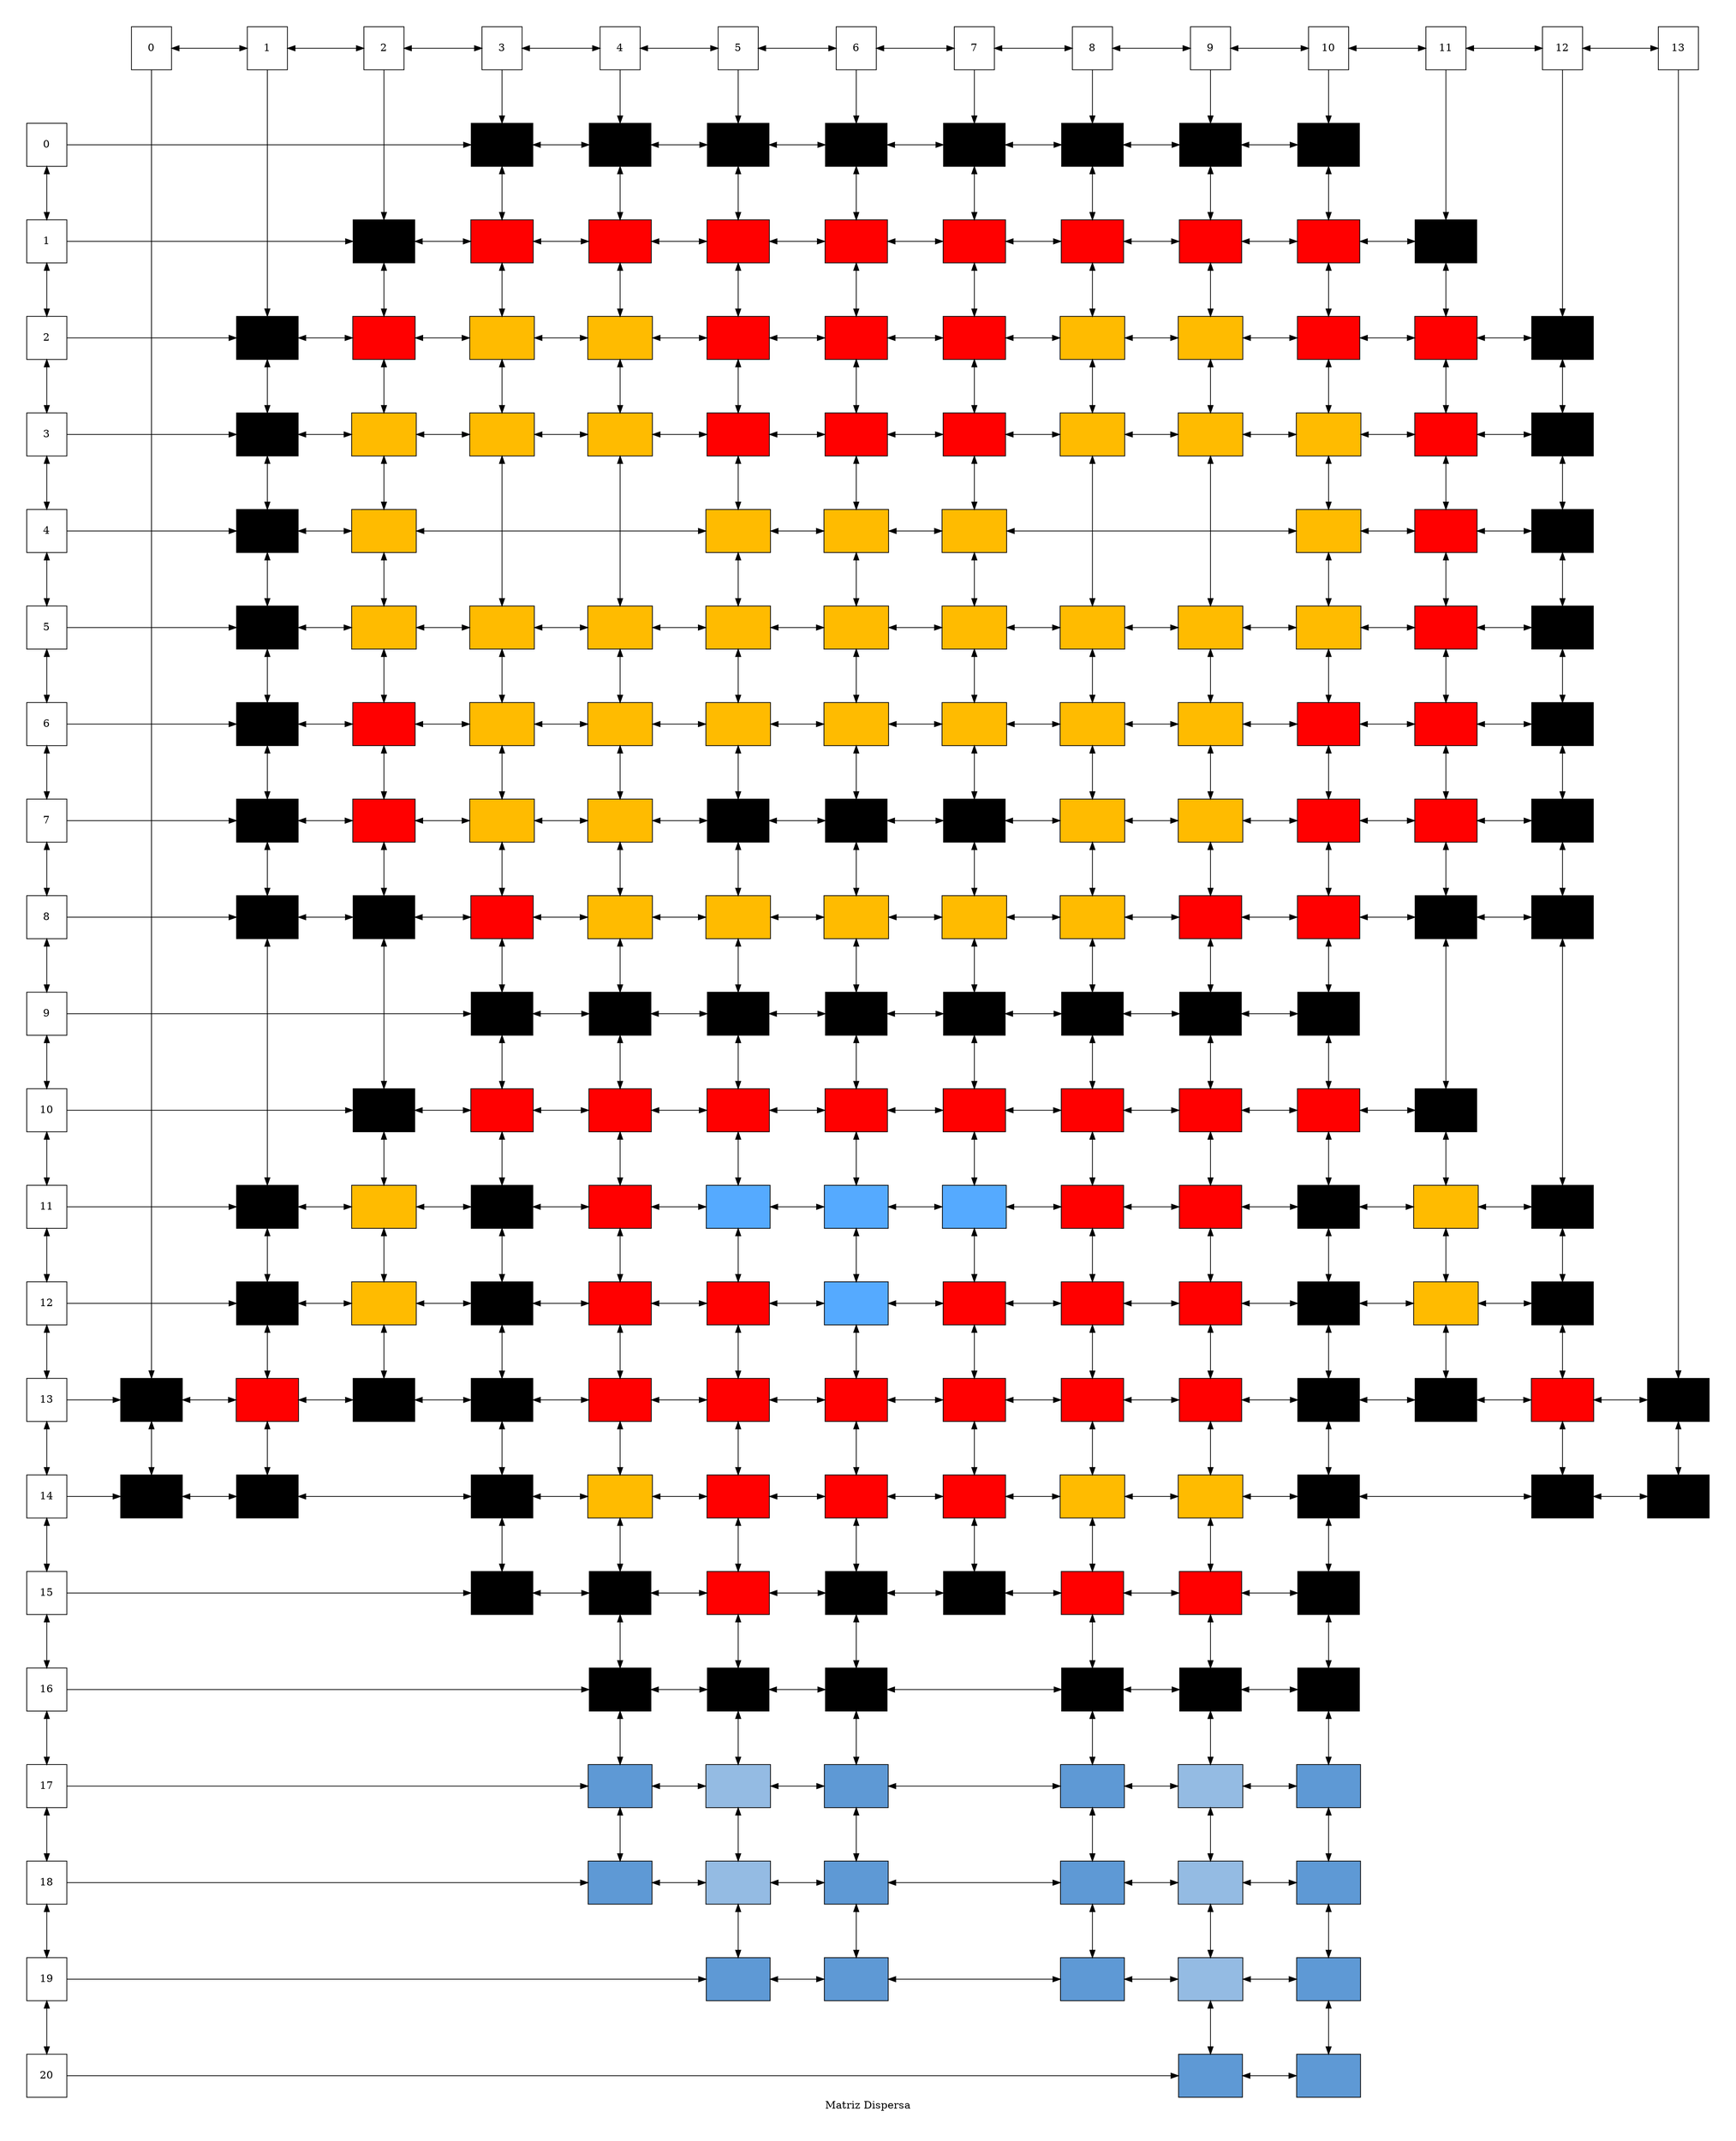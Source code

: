 digraph G {
    graph [pad="0.5", nodesep="1", ranksep="1"];
    label="Matriz Dispersa"
    node [shape=box, height=0.8];
	Fila0[style="filled" label = "0" fillcolor="white" group = 0];
	Fila1[style="filled" label = "1" fillcolor="white" group = 0];
	Fila2[style="filled" label = "2" fillcolor="white" group = 0];
	Fila3[style="filled" label = "3" fillcolor="white" group = 0];
	Fila4[style="filled" label = "4" fillcolor="white" group = 0];
	Fila5[style="filled" label = "5" fillcolor="white" group = 0];
	Fila6[style="filled" label = "6" fillcolor="white" group = 0];
	Fila7[style="filled" label = "7" fillcolor="white" group = 0];
	Fila8[style="filled" label = "8" fillcolor="white" group = 0];
	Fila9[style="filled" label = "9" fillcolor="white" group = 0];
	Fila10[style="filled" label = "10" fillcolor="white" group = 0];
	Fila11[style="filled" label = "11" fillcolor="white" group = 0];
	Fila12[style="filled" label = "12" fillcolor="white" group = 0];
	Fila13[style="filled" label = "13" fillcolor="white" group = 0];
	Fila14[style="filled" label = "14" fillcolor="white" group = 0];
	Fila15[style="filled" label = "15" fillcolor="white" group = 0];
	Fila16[style="filled" label = "16" fillcolor="white" group = 0];
	Fila17[style="filled" label = "17" fillcolor="white" group = 0];
	Fila18[style="filled" label = "18" fillcolor="white" group = 0];
	Fila19[style="filled" label = "19" fillcolor="white" group = 0];
	Fila20[style="filled" label = "20" fillcolor="white" group = 0];

    edge[dir="both"];
    	Fila0 -> Fila1;
	Fila1 -> Fila2;
	Fila2 -> Fila3;
	Fila3 -> Fila4;
	Fila4 -> Fila5;
	Fila5 -> Fila6;
	Fila6 -> Fila7;
	Fila7 -> Fila8;
	Fila8 -> Fila9;
	Fila9 -> Fila10;
	Fila10 -> Fila11;
	Fila11 -> Fila12;
	Fila12 -> Fila13;
	Fila13 -> Fila14;
	Fila14 -> Fila15;
	Fila15 -> Fila16;
	Fila16 -> Fila17;
	Fila17 -> Fila18;
	Fila18 -> Fila19;
	Fila19 -> Fila20;

    edge[dir="both"]
    Columna0 -> NodoF13_C0[dir=""];
NodoF13_C0 -> NodoF14_C0;
Columna1 -> NodoF2_C1[dir=""];
NodoF2_C1 -> NodoF3_C1;
NodoF3_C1 -> NodoF4_C1;
NodoF4_C1 -> NodoF5_C1;
NodoF5_C1 -> NodoF6_C1;
NodoF6_C1 -> NodoF7_C1;
NodoF7_C1 -> NodoF8_C1;
NodoF8_C1 -> NodoF11_C1;
NodoF11_C1 -> NodoF12_C1;
NodoF12_C1 -> NodoF13_C1;
NodoF13_C1 -> NodoF14_C1;
Columna2 -> NodoF1_C2[dir=""];
NodoF1_C2 -> NodoF2_C2;
NodoF2_C2 -> NodoF3_C2;
NodoF3_C2 -> NodoF4_C2;
NodoF4_C2 -> NodoF5_C2;
NodoF5_C2 -> NodoF6_C2;
NodoF6_C2 -> NodoF7_C2;
NodoF7_C2 -> NodoF8_C2;
NodoF8_C2 -> NodoF10_C2;
NodoF10_C2 -> NodoF11_C2;
NodoF11_C2 -> NodoF12_C2;
NodoF12_C2 -> NodoF13_C2;
Columna3 -> NodoF0_C3[dir=""];
NodoF0_C3 -> NodoF1_C3;
NodoF1_C3 -> NodoF2_C3;
NodoF2_C3 -> NodoF3_C3;
NodoF3_C3 -> NodoF5_C3;
NodoF5_C3 -> NodoF6_C3;
NodoF6_C3 -> NodoF7_C3;
NodoF7_C3 -> NodoF8_C3;
NodoF8_C3 -> NodoF9_C3;
NodoF9_C3 -> NodoF10_C3;
NodoF10_C3 -> NodoF11_C3;
NodoF11_C3 -> NodoF12_C3;
NodoF12_C3 -> NodoF13_C3;
NodoF13_C3 -> NodoF14_C3;
NodoF14_C3 -> NodoF15_C3;
Columna4 -> NodoF0_C4[dir=""];
NodoF0_C4 -> NodoF1_C4;
NodoF1_C4 -> NodoF2_C4;
NodoF2_C4 -> NodoF3_C4;
NodoF3_C4 -> NodoF5_C4;
NodoF5_C4 -> NodoF6_C4;
NodoF6_C4 -> NodoF7_C4;
NodoF7_C4 -> NodoF8_C4;
NodoF8_C4 -> NodoF9_C4;
NodoF9_C4 -> NodoF10_C4;
NodoF10_C4 -> NodoF11_C4;
NodoF11_C4 -> NodoF12_C4;
NodoF12_C4 -> NodoF13_C4;
NodoF13_C4 -> NodoF14_C4;
NodoF14_C4 -> NodoF15_C4;
NodoF15_C4 -> NodoF16_C4;
NodoF16_C4 -> NodoF17_C4;
NodoF17_C4 -> NodoF18_C4;
Columna5 -> NodoF0_C5[dir=""];
NodoF0_C5 -> NodoF1_C5;
NodoF1_C5 -> NodoF2_C5;
NodoF2_C5 -> NodoF3_C5;
NodoF3_C5 -> NodoF4_C5;
NodoF4_C5 -> NodoF5_C5;
NodoF5_C5 -> NodoF6_C5;
NodoF6_C5 -> NodoF7_C5;
NodoF7_C5 -> NodoF8_C5;
NodoF8_C5 -> NodoF9_C5;
NodoF9_C5 -> NodoF10_C5;
NodoF10_C5 -> NodoF11_C5;
NodoF11_C5 -> NodoF12_C5;
NodoF12_C5 -> NodoF13_C5;
NodoF13_C5 -> NodoF14_C5;
NodoF14_C5 -> NodoF15_C5;
NodoF15_C5 -> NodoF16_C5;
NodoF16_C5 -> NodoF17_C5;
NodoF17_C5 -> NodoF18_C5;
NodoF18_C5 -> NodoF19_C5;
Columna6 -> NodoF0_C6[dir=""];
NodoF0_C6 -> NodoF1_C6;
NodoF1_C6 -> NodoF2_C6;
NodoF2_C6 -> NodoF3_C6;
NodoF3_C6 -> NodoF4_C6;
NodoF4_C6 -> NodoF5_C6;
NodoF5_C6 -> NodoF6_C6;
NodoF6_C6 -> NodoF7_C6;
NodoF7_C6 -> NodoF8_C6;
NodoF8_C6 -> NodoF9_C6;
NodoF9_C6 -> NodoF10_C6;
NodoF10_C6 -> NodoF11_C6;
NodoF11_C6 -> NodoF12_C6;
NodoF12_C6 -> NodoF13_C6;
NodoF13_C6 -> NodoF14_C6;
NodoF14_C6 -> NodoF15_C6;
NodoF15_C6 -> NodoF16_C6;
NodoF16_C6 -> NodoF17_C6;
NodoF17_C6 -> NodoF18_C6;
NodoF18_C6 -> NodoF19_C6;
Columna7 -> NodoF0_C7[dir=""];
NodoF0_C7 -> NodoF1_C7;
NodoF1_C7 -> NodoF2_C7;
NodoF2_C7 -> NodoF3_C7;
NodoF3_C7 -> NodoF4_C7;
NodoF4_C7 -> NodoF5_C7;
NodoF5_C7 -> NodoF6_C7;
NodoF6_C7 -> NodoF7_C7;
NodoF7_C7 -> NodoF8_C7;
NodoF8_C7 -> NodoF9_C7;
NodoF9_C7 -> NodoF10_C7;
NodoF10_C7 -> NodoF11_C7;
NodoF11_C7 -> NodoF12_C7;
NodoF12_C7 -> NodoF13_C7;
NodoF13_C7 -> NodoF14_C7;
NodoF14_C7 -> NodoF15_C7;
Columna8 -> NodoF0_C8[dir=""];
NodoF0_C8 -> NodoF1_C8;
NodoF1_C8 -> NodoF2_C8;
NodoF2_C8 -> NodoF3_C8;
NodoF3_C8 -> NodoF5_C8;
NodoF5_C8 -> NodoF6_C8;
NodoF6_C8 -> NodoF7_C8;
NodoF7_C8 -> NodoF8_C8;
NodoF8_C8 -> NodoF9_C8;
NodoF9_C8 -> NodoF10_C8;
NodoF10_C8 -> NodoF11_C8;
NodoF11_C8 -> NodoF12_C8;
NodoF12_C8 -> NodoF13_C8;
NodoF13_C8 -> NodoF14_C8;
NodoF14_C8 -> NodoF15_C8;
NodoF15_C8 -> NodoF16_C8;
NodoF16_C8 -> NodoF17_C8;
NodoF17_C8 -> NodoF18_C8;
NodoF18_C8 -> NodoF19_C8;
Columna9 -> NodoF0_C9[dir=""];
NodoF0_C9 -> NodoF1_C9;
NodoF1_C9 -> NodoF2_C9;
NodoF2_C9 -> NodoF3_C9;
NodoF3_C9 -> NodoF5_C9;
NodoF5_C9 -> NodoF6_C9;
NodoF6_C9 -> NodoF7_C9;
NodoF7_C9 -> NodoF8_C9;
NodoF8_C9 -> NodoF9_C9;
NodoF9_C9 -> NodoF10_C9;
NodoF10_C9 -> NodoF11_C9;
NodoF11_C9 -> NodoF12_C9;
NodoF12_C9 -> NodoF13_C9;
NodoF13_C9 -> NodoF14_C9;
NodoF14_C9 -> NodoF15_C9;
NodoF15_C9 -> NodoF16_C9;
NodoF16_C9 -> NodoF17_C9;
NodoF17_C9 -> NodoF18_C9;
NodoF18_C9 -> NodoF19_C9;
NodoF19_C9 -> NodoF20_C9;
Columna10 -> NodoF0_C10[dir=""];
NodoF0_C10 -> NodoF1_C10;
NodoF1_C10 -> NodoF2_C10;
NodoF2_C10 -> NodoF3_C10;
NodoF3_C10 -> NodoF4_C10;
NodoF4_C10 -> NodoF5_C10;
NodoF5_C10 -> NodoF6_C10;
NodoF6_C10 -> NodoF7_C10;
NodoF7_C10 -> NodoF8_C10;
NodoF8_C10 -> NodoF9_C10;
NodoF9_C10 -> NodoF10_C10;
NodoF10_C10 -> NodoF11_C10;
NodoF11_C10 -> NodoF12_C10;
NodoF12_C10 -> NodoF13_C10;
NodoF13_C10 -> NodoF14_C10;
NodoF14_C10 -> NodoF15_C10;
NodoF15_C10 -> NodoF16_C10;
NodoF16_C10 -> NodoF17_C10;
NodoF17_C10 -> NodoF18_C10;
NodoF18_C10 -> NodoF19_C10;
NodoF19_C10 -> NodoF20_C10;
Columna11 -> NodoF1_C11[dir=""];
NodoF1_C11 -> NodoF2_C11;
NodoF2_C11 -> NodoF3_C11;
NodoF3_C11 -> NodoF4_C11;
NodoF4_C11 -> NodoF5_C11;
NodoF5_C11 -> NodoF6_C11;
NodoF6_C11 -> NodoF7_C11;
NodoF7_C11 -> NodoF8_C11;
NodoF8_C11 -> NodoF10_C11;
NodoF10_C11 -> NodoF11_C11;
NodoF11_C11 -> NodoF12_C11;
NodoF12_C11 -> NodoF13_C11;
Columna12 -> NodoF2_C12[dir=""];
NodoF2_C12 -> NodoF3_C12;
NodoF3_C12 -> NodoF4_C12;
NodoF4_C12 -> NodoF5_C12;
NodoF5_C12 -> NodoF6_C12;
NodoF6_C12 -> NodoF7_C12;
NodoF7_C12 -> NodoF8_C12;
NodoF8_C12 -> NodoF11_C12;
NodoF11_C12 -> NodoF12_C12;
NodoF12_C12 -> NodoF13_C12;
NodoF13_C12 -> NodoF14_C12;
Columna13 -> NodoF13_C13[dir=""];
NodoF13_C13 -> NodoF14_C13;
	Columna0[style="filled" label = "0" fillcolor="white" group = 0];
	Columna1[style="filled" label = "1" fillcolor="white" group = 1];
	Columna2[style="filled" label = "2" fillcolor="white" group = 2];
	Columna3[style="filled" label = "3" fillcolor="white" group = 3];
	Columna4[style="filled" label = "4" fillcolor="white" group = 4];
	Columna5[style="filled" label = "5" fillcolor="white" group = 5];
	Columna6[style="filled" label = "6" fillcolor="white" group = 6];
	Columna7[style="filled" label = "7" fillcolor="white" group = 7];
	Columna8[style="filled" label = "8" fillcolor="white" group = 8];
	Columna9[style="filled" label = "9" fillcolor="white" group = 9];
	Columna10[style="filled" label = "10" fillcolor="white" group = 10];
	Columna11[style="filled" label = "11" fillcolor="white" group = 11];
	Columna12[style="filled" label = "12" fillcolor="white" group = 12];
	Columna13[style="filled" label = "13" fillcolor="white" group = 13];
Columna0 -> Columna1;
Columna1 -> Columna2;
Columna2 -> Columna3;
Columna3 -> Columna4;
Columna4 -> Columna5;
Columna5 -> Columna6;
Columna6 -> Columna7;
Columna7 -> Columna8;
Columna8 -> Columna9;
Columna9 -> Columna10;
Columna10 -> Columna11;
Columna11 -> Columna12;
Columna12 -> Columna13;

	{rank = same; Columna0; Columna1; Columna2; Columna3; Columna4; Columna5; Columna6; Columna7; Columna8; Columna9; Columna10; Columna11; Columna12; Columna13; }
	NodoF0_C3[style="filled" label = "#000000" fillcolor="#000000" fontcolor="#000000" group = 3];
	Fila0 -> NodoF0_C3[dir=""];
	NodoF0_C3 -> NodoF0_C4;
	NodoF0_C4[style="filled" label = "#000000" fillcolor="#000000" fontcolor="#000000" group = 4];
	NodoF0_C4 -> NodoF0_C5;
	NodoF0_C5[style="filled" label = "#000000" fillcolor="#000000" fontcolor="#000000" group = 5];
	NodoF0_C5 -> NodoF0_C6;
	NodoF0_C6[style="filled" label = "#000000" fillcolor="#000000" fontcolor="#000000" group = 6];
	NodoF0_C6 -> NodoF0_C7;
	NodoF0_C7[style="filled" label = "#000000" fillcolor="#000000" fontcolor="#000000" group = 7];
	NodoF0_C7 -> NodoF0_C8;
	NodoF0_C8[style="filled" label = "#000000" fillcolor="#000000" fontcolor="#000000" group = 8];
	NodoF0_C8 -> NodoF0_C9;
	NodoF0_C9[style="filled" label = "#000000" fillcolor="#000000" fontcolor="#000000" group = 9];
	NodoF0_C9 -> NodoF0_C10;
	NodoF0_C10[style="filled" label = "#000000" fillcolor="#000000" fontcolor="#000000" group = 10];
	NodoF1_C2[style="filled" label = "#000000" fillcolor="#000000" fontcolor="#000000" group = 2];
	Fila1 -> NodoF1_C2[dir=""];
	NodoF1_C2 -> NodoF1_C3;
	NodoF1_C3[style="filled" label = "#FF0000" fillcolor="#FF0000" fontcolor="#FF0000" group = 3];
	NodoF1_C3 -> NodoF1_C4;
	NodoF1_C4[style="filled" label = "#FF0000" fillcolor="#FF0000" fontcolor="#FF0000" group = 4];
	NodoF1_C4 -> NodoF1_C5;
	NodoF1_C5[style="filled" label = "#FF0000" fillcolor="#FF0000" fontcolor="#FF0000" group = 5];
	NodoF1_C5 -> NodoF1_C6;
	NodoF1_C6[style="filled" label = "#FF0000" fillcolor="#FF0000" fontcolor="#FF0000" group = 6];
	NodoF1_C6 -> NodoF1_C7;
	NodoF1_C7[style="filled" label = "#FF0000" fillcolor="#FF0000" fontcolor="#FF0000" group = 7];
	NodoF1_C7 -> NodoF1_C8;
	NodoF1_C8[style="filled" label = "#FF0000" fillcolor="#FF0000" fontcolor="#FF0000" group = 8];
	NodoF1_C8 -> NodoF1_C9;
	NodoF1_C9[style="filled" label = "#FF0000" fillcolor="#FF0000" fontcolor="#FF0000" group = 9];
	NodoF1_C9 -> NodoF1_C10;
	NodoF1_C10[style="filled" label = "#FF0000" fillcolor="#FF0000" fontcolor="#FF0000" group = 10];
	NodoF1_C10 -> NodoF1_C11;
	NodoF1_C11[style="filled" label = "#000000" fillcolor="#000000" fontcolor="#000000" group = 11];
	NodoF2_C1[style="filled" label = "#000000" fillcolor="#000000" fontcolor="#000000" group = 1];
	Fila2 -> NodoF2_C1[dir=""];
	NodoF2_C1 -> NodoF2_C2;
	NodoF2_C2[style="filled" label = "#FF0000" fillcolor="#FF0000" fontcolor="#FF0000" group = 2];
	NodoF2_C2 -> NodoF2_C3;
	NodoF2_C3[style="filled" label = "#FFBB00" fillcolor="#FFBB00" fontcolor="#FFBB00" group = 3];
	NodoF2_C3 -> NodoF2_C4;
	NodoF2_C4[style="filled" label = "#FFBB00" fillcolor="#FFBB00" fontcolor="#FFBB00" group = 4];
	NodoF2_C4 -> NodoF2_C5;
	NodoF2_C5[style="filled" label = "#FF0000" fillcolor="#FF0000" fontcolor="#FF0000" group = 5];
	NodoF2_C5 -> NodoF2_C6;
	NodoF2_C6[style="filled" label = "#FF0000" fillcolor="#FF0000" fontcolor="#FF0000" group = 6];
	NodoF2_C6 -> NodoF2_C7;
	NodoF2_C7[style="filled" label = "#FF0000" fillcolor="#FF0000" fontcolor="#FF0000" group = 7];
	NodoF2_C7 -> NodoF2_C8;
	NodoF2_C8[style="filled" label = "#FFBB00" fillcolor="#FFBB00" fontcolor="#FFBB00" group = 8];
	NodoF2_C8 -> NodoF2_C9;
	NodoF2_C9[style="filled" label = "#FFBB00" fillcolor="#FFBB00" fontcolor="#FFBB00" group = 9];
	NodoF2_C9 -> NodoF2_C10;
	NodoF2_C10[style="filled" label = "#FF0000" fillcolor="#FF0000" fontcolor="#FF0000" group = 10];
	NodoF2_C10 -> NodoF2_C11;
	NodoF2_C11[style="filled" label = "#FF0000" fillcolor="#FF0000" fontcolor="#FF0000" group = 11];
	NodoF2_C11 -> NodoF2_C12;
	NodoF2_C12[style="filled" label = "#000000" fillcolor="#000000" fontcolor="#000000" group = 12];
	NodoF3_C1[style="filled" label = "#000000" fillcolor="#000000" fontcolor="#000000" group = 1];
	Fila3 -> NodoF3_C1[dir=""];
	NodoF3_C1 -> NodoF3_C2;
	NodoF3_C2[style="filled" label = "#FFBB00" fillcolor="#FFBB00" fontcolor="#FFBB00" group = 2];
	NodoF3_C2 -> NodoF3_C3;
	NodoF3_C3[style="filled" label = "#FFBB00" fillcolor="#FFBB00" fontcolor="#FFBB00" group = 3];
	NodoF3_C3 -> NodoF3_C4;
	NodoF3_C4[style="filled" label = "#FFBB00" fillcolor="#FFBB00" fontcolor="#FFBB00" group = 4];
	NodoF3_C4 -> NodoF3_C5;
	NodoF3_C5[style="filled" label = "#FF0000" fillcolor="#FF0000" fontcolor="#FF0000" group = 5];
	NodoF3_C5 -> NodoF3_C6;
	NodoF3_C6[style="filled" label = "#FF0000" fillcolor="#FF0000" fontcolor="#FF0000" group = 6];
	NodoF3_C6 -> NodoF3_C7;
	NodoF3_C7[style="filled" label = "#FF0000" fillcolor="#FF0000" fontcolor="#FF0000" group = 7];
	NodoF3_C7 -> NodoF3_C8;
	NodoF3_C8[style="filled" label = "#FFBB00" fillcolor="#FFBB00" fontcolor="#FFBB00" group = 8];
	NodoF3_C8 -> NodoF3_C9;
	NodoF3_C9[style="filled" label = "#FFBB00" fillcolor="#FFBB00" fontcolor="#FFBB00" group = 9];
	NodoF3_C9 -> NodoF3_C10;
	NodoF3_C10[style="filled" label = "#FFBB00" fillcolor="#FFBB00" fontcolor="#FFBB00" group = 10];
	NodoF3_C10 -> NodoF3_C11;
	NodoF3_C11[style="filled" label = "#FF0000" fillcolor="#FF0000" fontcolor="#FF0000" group = 11];
	NodoF3_C11 -> NodoF3_C12;
	NodoF3_C12[style="filled" label = "#000000" fillcolor="#000000" fontcolor="#000000" group = 12];
	NodoF4_C1[style="filled" label = "#000000" fillcolor="#000000" fontcolor="#000000" group = 1];
	Fila4 -> NodoF4_C1[dir=""];
	NodoF4_C1 -> NodoF4_C2;
	NodoF4_C2[style="filled" label = "#FFBB00" fillcolor="#FFBB00" fontcolor="#FFBB00" group = 2];
	NodoF4_C2 -> NodoF4_C5;
	NodoF4_C5[style="filled" label = "#FFBB00" fillcolor="#FFBB00" fontcolor="#FFBB00" group = 5];
	NodoF4_C5 -> NodoF4_C6;
	NodoF4_C6[style="filled" label = "#FFBB00" fillcolor="#FFBB00" fontcolor="#FFBB00" group = 6];
	NodoF4_C6 -> NodoF4_C7;
	NodoF4_C7[style="filled" label = "#FFBB00" fillcolor="#FFBB00" fontcolor="#FFBB00" group = 7];
	NodoF4_C7 -> NodoF4_C10;
	NodoF4_C10[style="filled" label = "#FFBB00" fillcolor="#FFBB00" fontcolor="#FFBB00" group = 10];
	NodoF4_C10 -> NodoF4_C11;
	NodoF4_C11[style="filled" label = "#FF0000" fillcolor="#FF0000" fontcolor="#FF0000" group = 11];
	NodoF4_C11 -> NodoF4_C12;
	NodoF4_C12[style="filled" label = "#000000" fillcolor="#000000" fontcolor="#000000" group = 12];
	NodoF5_C1[style="filled" label = "#000000" fillcolor="#000000" fontcolor="#000000" group = 1];
	Fila5 -> NodoF5_C1[dir=""];
	NodoF5_C1 -> NodoF5_C2;
	NodoF5_C2[style="filled" label = "#FFBB00" fillcolor="#FFBB00" fontcolor="#FFBB00" group = 2];
	NodoF5_C2 -> NodoF5_C3;
	NodoF5_C3[style="filled" label = "#FFBB00" fillcolor="#FFBB00" fontcolor="#FFBB00" group = 3];
	NodoF5_C3 -> NodoF5_C4;
	NodoF5_C4[style="filled" label = "#FFBB00" fillcolor="#FFBB00" fontcolor="#FFBB00" group = 4];
	NodoF5_C4 -> NodoF5_C5;
	NodoF5_C5[style="filled" label = "#FFBB00" fillcolor="#FFBB00" fontcolor="#FFBB00" group = 5];
	NodoF5_C5 -> NodoF5_C6;
	NodoF5_C6[style="filled" label = "#FFBB00" fillcolor="#FFBB00" fontcolor="#FFBB00" group = 6];
	NodoF5_C6 -> NodoF5_C7;
	NodoF5_C7[style="filled" label = "#FFBB00" fillcolor="#FFBB00" fontcolor="#FFBB00" group = 7];
	NodoF5_C7 -> NodoF5_C8;
	NodoF5_C8[style="filled" label = "#FFBB00" fillcolor="#FFBB00" fontcolor="#FFBB00" group = 8];
	NodoF5_C8 -> NodoF5_C9;
	NodoF5_C9[style="filled" label = "#FFBB00" fillcolor="#FFBB00" fontcolor="#FFBB00" group = 9];
	NodoF5_C9 -> NodoF5_C10;
	NodoF5_C10[style="filled" label = "#FFBB00" fillcolor="#FFBB00" fontcolor="#FFBB00" group = 10];
	NodoF5_C10 -> NodoF5_C11;
	NodoF5_C11[style="filled" label = "#FF0000" fillcolor="#FF0000" fontcolor="#FF0000" group = 11];
	NodoF5_C11 -> NodoF5_C12;
	NodoF5_C12[style="filled" label = "#000000" fillcolor="#000000" fontcolor="#000000" group = 12];
	NodoF6_C1[style="filled" label = "#000000" fillcolor="#000000" fontcolor="#000000" group = 1];
	Fila6 -> NodoF6_C1[dir=""];
	NodoF6_C1 -> NodoF6_C2;
	NodoF6_C2[style="filled" label = "#FF0000" fillcolor="#FF0000" fontcolor="#FF0000" group = 2];
	NodoF6_C2 -> NodoF6_C3;
	NodoF6_C3[style="filled" label = "#FFBB00" fillcolor="#FFBB00" fontcolor="#FFBB00" group = 3];
	NodoF6_C3 -> NodoF6_C4;
	NodoF6_C4[style="filled" label = "#FFBB00" fillcolor="#FFBB00" fontcolor="#FFBB00" group = 4];
	NodoF6_C4 -> NodoF6_C5;
	NodoF6_C5[style="filled" label = "#FFBB00" fillcolor="#FFBB00" fontcolor="#FFBB00" group = 5];
	NodoF6_C5 -> NodoF6_C6;
	NodoF6_C6[style="filled" label = "#FFBB00" fillcolor="#FFBB00" fontcolor="#FFBB00" group = 6];
	NodoF6_C6 -> NodoF6_C7;
	NodoF6_C7[style="filled" label = "#FFBB00" fillcolor="#FFBB00" fontcolor="#FFBB00" group = 7];
	NodoF6_C7 -> NodoF6_C8;
	NodoF6_C8[style="filled" label = "#FFBB00" fillcolor="#FFBB00" fontcolor="#FFBB00" group = 8];
	NodoF6_C8 -> NodoF6_C9;
	NodoF6_C9[style="filled" label = "#FFBB00" fillcolor="#FFBB00" fontcolor="#FFBB00" group = 9];
	NodoF6_C9 -> NodoF6_C10;
	NodoF6_C10[style="filled" label = "#FF0000" fillcolor="#FF0000" fontcolor="#FF0000" group = 10];
	NodoF6_C10 -> NodoF6_C11;
	NodoF6_C11[style="filled" label = "#FF0000" fillcolor="#FF0000" fontcolor="#FF0000" group = 11];
	NodoF6_C11 -> NodoF6_C12;
	NodoF6_C12[style="filled" label = "#000000" fillcolor="#000000" fontcolor="#000000" group = 12];
	NodoF7_C1[style="filled" label = "#000000" fillcolor="#000000" fontcolor="#000000" group = 1];
	Fila7 -> NodoF7_C1[dir=""];
	NodoF7_C1 -> NodoF7_C2;
	NodoF7_C2[style="filled" label = "#FF0000" fillcolor="#FF0000" fontcolor="#FF0000" group = 2];
	NodoF7_C2 -> NodoF7_C3;
	NodoF7_C3[style="filled" label = "#FFBB00" fillcolor="#FFBB00" fontcolor="#FFBB00" group = 3];
	NodoF7_C3 -> NodoF7_C4;
	NodoF7_C4[style="filled" label = "#FFBB00" fillcolor="#FFBB00" fontcolor="#FFBB00" group = 4];
	NodoF7_C4 -> NodoF7_C5;
	NodoF7_C5[style="filled" label = "#000000" fillcolor="#000000" fontcolor="#000000" group = 5];
	NodoF7_C5 -> NodoF7_C6;
	NodoF7_C6[style="filled" label = "#000000" fillcolor="#000000" fontcolor="#000000" group = 6];
	NodoF7_C6 -> NodoF7_C7;
	NodoF7_C7[style="filled" label = "#000000" fillcolor="#000000" fontcolor="#000000" group = 7];
	NodoF7_C7 -> NodoF7_C8;
	NodoF7_C8[style="filled" label = "#FFBB00" fillcolor="#FFBB00" fontcolor="#FFBB00" group = 8];
	NodoF7_C8 -> NodoF7_C9;
	NodoF7_C9[style="filled" label = "#FFBB00" fillcolor="#FFBB00" fontcolor="#FFBB00" group = 9];
	NodoF7_C9 -> NodoF7_C10;
	NodoF7_C10[style="filled" label = "#FF0000" fillcolor="#FF0000" fontcolor="#FF0000" group = 10];
	NodoF7_C10 -> NodoF7_C11;
	NodoF7_C11[style="filled" label = "#FF0000" fillcolor="#FF0000" fontcolor="#FF0000" group = 11];
	NodoF7_C11 -> NodoF7_C12;
	NodoF7_C12[style="filled" label = "#000000" fillcolor="#000000" fontcolor="#000000" group = 12];
	NodoF8_C1[style="filled" label = "#000000" fillcolor="#000000" fontcolor="#000000" group = 1];
	Fila8 -> NodoF8_C1[dir=""];
	NodoF8_C1 -> NodoF8_C2;
	NodoF8_C2[style="filled" label = "#000000" fillcolor="#000000" fontcolor="#000000" group = 2];
	NodoF8_C2 -> NodoF8_C3;
	NodoF8_C3[style="filled" label = "#FF0000" fillcolor="#FF0000" fontcolor="#FF0000" group = 3];
	NodoF8_C3 -> NodoF8_C4;
	NodoF8_C4[style="filled" label = "#FFBB00" fillcolor="#FFBB00" fontcolor="#FFBB00" group = 4];
	NodoF8_C4 -> NodoF8_C5;
	NodoF8_C5[style="filled" label = "#FFBB00" fillcolor="#FFBB00" fontcolor="#FFBB00" group = 5];
	NodoF8_C5 -> NodoF8_C6;
	NodoF8_C6[style="filled" label = "#FFBB00" fillcolor="#FFBB00" fontcolor="#FFBB00" group = 6];
	NodoF8_C6 -> NodoF8_C7;
	NodoF8_C7[style="filled" label = "#FFBB00" fillcolor="#FFBB00" fontcolor="#FFBB00" group = 7];
	NodoF8_C7 -> NodoF8_C8;
	NodoF8_C8[style="filled" label = "#FFBB00" fillcolor="#FFBB00" fontcolor="#FFBB00" group = 8];
	NodoF8_C8 -> NodoF8_C9;
	NodoF8_C9[style="filled" label = "#FF0000" fillcolor="#FF0000" fontcolor="#FF0000" group = 9];
	NodoF8_C9 -> NodoF8_C10;
	NodoF8_C10[style="filled" label = "#FF0000" fillcolor="#FF0000" fontcolor="#FF0000" group = 10];
	NodoF8_C10 -> NodoF8_C11;
	NodoF8_C11[style="filled" label = "#000000" fillcolor="#000000" fontcolor="#000000" group = 11];
	NodoF8_C11 -> NodoF8_C12;
	NodoF8_C12[style="filled" label = "#000000" fillcolor="#000000" fontcolor="#000000" group = 12];
	NodoF9_C3[style="filled" label = "#000000" fillcolor="#000000" fontcolor="#000000" group = 3];
	Fila9 -> NodoF9_C3[dir=""];
	NodoF9_C3 -> NodoF9_C4;
	NodoF9_C4[style="filled" label = "#000000" fillcolor="#000000" fontcolor="#000000" group = 4];
	NodoF9_C4 -> NodoF9_C5;
	NodoF9_C5[style="filled" label = "#000000" fillcolor="#000000" fontcolor="#000000" group = 5];
	NodoF9_C5 -> NodoF9_C6;
	NodoF9_C6[style="filled" label = "#000000" fillcolor="#000000" fontcolor="#000000" group = 6];
	NodoF9_C6 -> NodoF9_C7;
	NodoF9_C7[style="filled" label = "#000000" fillcolor="#000000" fontcolor="#000000" group = 7];
	NodoF9_C7 -> NodoF9_C8;
	NodoF9_C8[style="filled" label = "#000000" fillcolor="#000000" fontcolor="#000000" group = 8];
	NodoF9_C8 -> NodoF9_C9;
	NodoF9_C9[style="filled" label = "#000000" fillcolor="#000000" fontcolor="#000000" group = 9];
	NodoF9_C9 -> NodoF9_C10;
	NodoF9_C10[style="filled" label = "#000000" fillcolor="#000000" fontcolor="#000000" group = 10];
	NodoF10_C2[style="filled" label = "#000000" fillcolor="#000000" fontcolor="#000000" group = 2];
	Fila10 -> NodoF10_C2[dir=""];
	NodoF10_C2 -> NodoF10_C3;
	NodoF10_C3[style="filled" label = "#FF0000" fillcolor="#FF0000" fontcolor="#FF0000" group = 3];
	NodoF10_C3 -> NodoF10_C4;
	NodoF10_C4[style="filled" label = "#FF0000" fillcolor="#FF0000" fontcolor="#FF0000" group = 4];
	NodoF10_C4 -> NodoF10_C5;
	NodoF10_C5[style="filled" label = "#FF0000" fillcolor="#FF0000" fontcolor="#FF0000" group = 5];
	NodoF10_C5 -> NodoF10_C6;
	NodoF10_C6[style="filled" label = "#FF0000" fillcolor="#FF0000" fontcolor="#FF0000" group = 6];
	NodoF10_C6 -> NodoF10_C7;
	NodoF10_C7[style="filled" label = "#FF0000" fillcolor="#FF0000" fontcolor="#FF0000" group = 7];
	NodoF10_C7 -> NodoF10_C8;
	NodoF10_C8[style="filled" label = "#FF0000" fillcolor="#FF0000" fontcolor="#FF0000" group = 8];
	NodoF10_C8 -> NodoF10_C9;
	NodoF10_C9[style="filled" label = "#FF0000" fillcolor="#FF0000" fontcolor="#FF0000" group = 9];
	NodoF10_C9 -> NodoF10_C10;
	NodoF10_C10[style="filled" label = "#FF0000" fillcolor="#FF0000" fontcolor="#FF0000" group = 10];
	NodoF10_C10 -> NodoF10_C11;
	NodoF10_C11[style="filled" label = "#000000" fillcolor="#000000" fontcolor="#000000" group = 11];
	NodoF11_C1[style="filled" label = "#000000" fillcolor="#000000" fontcolor="#000000" group = 1];
	Fila11 -> NodoF11_C1[dir=""];
	NodoF11_C1 -> NodoF11_C2;
	NodoF11_C2[style="filled" label = "#FFBB00" fillcolor="#FFBB00" fontcolor="#FFBB00" group = 2];
	NodoF11_C2 -> NodoF11_C3;
	NodoF11_C3[style="filled" label = "#000000" fillcolor="#000000" fontcolor="#000000" group = 3];
	NodoF11_C3 -> NodoF11_C4;
	NodoF11_C4[style="filled" label = "#FF0000" fillcolor="#FF0000" fontcolor="#FF0000" group = 4];
	NodoF11_C4 -> NodoF11_C5;
	NodoF11_C5[style="filled" label = "#55AAFF" fillcolor="#55AAFF" fontcolor="#55AAFF" group = 5];
	NodoF11_C5 -> NodoF11_C6;
	NodoF11_C6[style="filled" label = "#55AAFF" fillcolor="#55AAFF" fontcolor="#55AAFF" group = 6];
	NodoF11_C6 -> NodoF11_C7;
	NodoF11_C7[style="filled" label = "#55AAFF" fillcolor="#55AAFF" fontcolor="#55AAFF" group = 7];
	NodoF11_C7 -> NodoF11_C8;
	NodoF11_C8[style="filled" label = "#FF0000" fillcolor="#FF0000" fontcolor="#FF0000" group = 8];
	NodoF11_C8 -> NodoF11_C9;
	NodoF11_C9[style="filled" label = "#FF0000" fillcolor="#FF0000" fontcolor="#FF0000" group = 9];
	NodoF11_C9 -> NodoF11_C10;
	NodoF11_C10[style="filled" label = "#000000" fillcolor="#000000" fontcolor="#000000" group = 10];
	NodoF11_C10 -> NodoF11_C11;
	NodoF11_C11[style="filled" label = "#FFBB00" fillcolor="#FFBB00" fontcolor="#FFBB00" group = 11];
	NodoF11_C11 -> NodoF11_C12;
	NodoF11_C12[style="filled" label = "#000000" fillcolor="#000000" fontcolor="#000000" group = 12];
	NodoF12_C1[style="filled" label = "#000000" fillcolor="#000000" fontcolor="#000000" group = 1];
	Fila12 -> NodoF12_C1[dir=""];
	NodoF12_C1 -> NodoF12_C2;
	NodoF12_C2[style="filled" label = "#FFBB00" fillcolor="#FFBB00" fontcolor="#FFBB00" group = 2];
	NodoF12_C2 -> NodoF12_C3;
	NodoF12_C3[style="filled" label = "#000000" fillcolor="#000000" fontcolor="#000000" group = 3];
	NodoF12_C3 -> NodoF12_C4;
	NodoF12_C4[style="filled" label = "#FF0000" fillcolor="#FF0000" fontcolor="#FF0000" group = 4];
	NodoF12_C4 -> NodoF12_C5;
	NodoF12_C5[style="filled" label = "#FF0000" fillcolor="#FF0000" fontcolor="#FF0000" group = 5];
	NodoF12_C5 -> NodoF12_C6;
	NodoF12_C6[style="filled" label = "#55AAFF" fillcolor="#55AAFF" fontcolor="#55AAFF" group = 6];
	NodoF12_C6 -> NodoF12_C7;
	NodoF12_C7[style="filled" label = "#FF0000" fillcolor="#FF0000" fontcolor="#FF0000" group = 7];
	NodoF12_C7 -> NodoF12_C8;
	NodoF12_C8[style="filled" label = "#FF0000" fillcolor="#FF0000" fontcolor="#FF0000" group = 8];
	NodoF12_C8 -> NodoF12_C9;
	NodoF12_C9[style="filled" label = "#FF0000" fillcolor="#FF0000" fontcolor="#FF0000" group = 9];
	NodoF12_C9 -> NodoF12_C10;
	NodoF12_C10[style="filled" label = "#000000" fillcolor="#000000" fontcolor="#000000" group = 10];
	NodoF12_C10 -> NodoF12_C11;
	NodoF12_C11[style="filled" label = "#FFBB00" fillcolor="#FFBB00" fontcolor="#FFBB00" group = 11];
	NodoF12_C11 -> NodoF12_C12;
	NodoF12_C12[style="filled" label = "#000000" fillcolor="#000000" fontcolor="#000000" group = 12];
	NodoF13_C0[style="filled" label = "#000000" fillcolor="#000000" fontcolor="#000000" group = 0];
	Fila13 -> NodoF13_C0[dir=""];
	NodoF13_C0 -> NodoF13_C1;
	NodoF13_C1[style="filled" label = "#FF0000" fillcolor="#FF0000" fontcolor="#FF0000" group = 1];
	NodoF13_C1 -> NodoF13_C2;
	NodoF13_C2[style="filled" label = "#000000" fillcolor="#000000" fontcolor="#000000" group = 2];
	NodoF13_C2 -> NodoF13_C3;
	NodoF13_C3[style="filled" label = "#000000" fillcolor="#000000" fontcolor="#000000" group = 3];
	NodoF13_C3 -> NodoF13_C4;
	NodoF13_C4[style="filled" label = "#FF0000" fillcolor="#FF0000" fontcolor="#FF0000" group = 4];
	NodoF13_C4 -> NodoF13_C5;
	NodoF13_C5[style="filled" label = "#FF0000" fillcolor="#FF0000" fontcolor="#FF0000" group = 5];
	NodoF13_C5 -> NodoF13_C6;
	NodoF13_C6[style="filled" label = "#FF0000" fillcolor="#FF0000" fontcolor="#FF0000" group = 6];
	NodoF13_C6 -> NodoF13_C7;
	NodoF13_C7[style="filled" label = "#FF0000" fillcolor="#FF0000" fontcolor="#FF0000" group = 7];
	NodoF13_C7 -> NodoF13_C8;
	NodoF13_C8[style="filled" label = "#FF0000" fillcolor="#FF0000" fontcolor="#FF0000" group = 8];
	NodoF13_C8 -> NodoF13_C9;
	NodoF13_C9[style="filled" label = "#FF0000" fillcolor="#FF0000" fontcolor="#FF0000" group = 9];
	NodoF13_C9 -> NodoF13_C10;
	NodoF13_C10[style="filled" label = "#000000" fillcolor="#000000" fontcolor="#000000" group = 10];
	NodoF13_C10 -> NodoF13_C11;
	NodoF13_C11[style="filled" label = "#000000" fillcolor="#000000" fontcolor="#000000" group = 11];
	NodoF13_C11 -> NodoF13_C12;
	NodoF13_C12[style="filled" label = "#FF0000" fillcolor="#FF0000" fontcolor="#FF0000" group = 12];
	NodoF13_C12 -> NodoF13_C13;
	NodoF13_C13[style="filled" label = "#000000" fillcolor="#000000" fontcolor="#000000" group = 13];
	NodoF14_C0[style="filled" label = "#000000" fillcolor="#000000" fontcolor="#000000" group = 0];
	Fila14 -> NodoF14_C0[dir=""];
	NodoF14_C0 -> NodoF14_C1;
	NodoF14_C1[style="filled" label = "#000000" fillcolor="#000000" fontcolor="#000000" group = 1];
	NodoF14_C1 -> NodoF14_C3;
	NodoF14_C3[style="filled" label = "#000000" fillcolor="#000000" fontcolor="#000000" group = 3];
	NodoF14_C3 -> NodoF14_C4;
	NodoF14_C4[style="filled" label = "#FFBB00" fillcolor="#FFBB00" fontcolor="#FFBB00" group = 4];
	NodoF14_C4 -> NodoF14_C5;
	NodoF14_C5[style="filled" label = "#FF0000" fillcolor="#FF0000" fontcolor="#FF0000" group = 5];
	NodoF14_C5 -> NodoF14_C6;
	NodoF14_C6[style="filled" label = "#FF0000" fillcolor="#FF0000" fontcolor="#FF0000" group = 6];
	NodoF14_C6 -> NodoF14_C7;
	NodoF14_C7[style="filled" label = "#FF0000" fillcolor="#FF0000" fontcolor="#FF0000" group = 7];
	NodoF14_C7 -> NodoF14_C8;
	NodoF14_C8[style="filled" label = "#FFBB00" fillcolor="#FFBB00" fontcolor="#FFBB00" group = 8];
	NodoF14_C8 -> NodoF14_C9;
	NodoF14_C9[style="filled" label = "#FFBB00" fillcolor="#FFBB00" fontcolor="#FFBB00" group = 9];
	NodoF14_C9 -> NodoF14_C10;
	NodoF14_C10[style="filled" label = "#000000" fillcolor="#000000" fontcolor="#000000" group = 10];
	NodoF14_C10 -> NodoF14_C12;
	NodoF14_C12[style="filled" label = "#000000" fillcolor="#000000" fontcolor="#000000" group = 12];
	NodoF14_C12 -> NodoF14_C13;
	NodoF14_C13[style="filled" label = "#000000" fillcolor="#000000" fontcolor="#000000" group = 13];
	NodoF15_C3[style="filled" label = "#000000" fillcolor="#000000" fontcolor="#000000" group = 3];
	Fila15 -> NodoF15_C3[dir=""];
	NodoF15_C3 -> NodoF15_C4;
	NodoF15_C4[style="filled" label = "#000000" fillcolor="#000000" fontcolor="#000000" group = 4];
	NodoF15_C4 -> NodoF15_C5;
	NodoF15_C5[style="filled" label = "#FF0000" fillcolor="#FF0000" fontcolor="#FF0000" group = 5];
	NodoF15_C5 -> NodoF15_C6;
	NodoF15_C6[style="filled" label = "#000000" fillcolor="#000000" fontcolor="#000000" group = 6];
	NodoF15_C6 -> NodoF15_C7;
	NodoF15_C7[style="filled" label = "#000000" fillcolor="#000000" fontcolor="#000000" group = 7];
	NodoF15_C7 -> NodoF15_C8;
	NodoF15_C8[style="filled" label = "#FF0000" fillcolor="#FF0000" fontcolor="#FF0000" group = 8];
	NodoF15_C8 -> NodoF15_C9;
	NodoF15_C9[style="filled" label = "#FF0000" fillcolor="#FF0000" fontcolor="#FF0000" group = 9];
	NodoF15_C9 -> NodoF15_C10;
	NodoF15_C10[style="filled" label = "#000000" fillcolor="#000000" fontcolor="#000000" group = 10];
	NodoF16_C4[style="filled" label = "#000000" fillcolor="#000000" fontcolor="#000000" group = 4];
	Fila16 -> NodoF16_C4[dir=""];
	NodoF16_C4 -> NodoF16_C5;
	NodoF16_C5[style="filled" label = "#000000" fillcolor="#000000" fontcolor="#000000" group = 5];
	NodoF16_C5 -> NodoF16_C6;
	NodoF16_C6[style="filled" label = "#000000" fillcolor="#000000" fontcolor="#000000" group = 6];
	NodoF16_C6 -> NodoF16_C8;
	NodoF16_C8[style="filled" label = "#000000" fillcolor="#000000" fontcolor="#000000" group = 8];
	NodoF16_C8 -> NodoF16_C9;
	NodoF16_C9[style="filled" label = "#000000" fillcolor="#000000" fontcolor="#000000" group = 9];
	NodoF16_C9 -> NodoF16_C10;
	NodoF16_C10[style="filled" label = "#000000" fillcolor="#000000" fontcolor="#000000" group = 10];
	NodoF17_C4[style="filled" label = "#5E99D5" fillcolor="#5E99D5" fontcolor="#5E99D5" group = 4];
	Fila17 -> NodoF17_C4[dir=""];
	NodoF17_C4 -> NodoF17_C5;
	NodoF17_C5[style="filled" label = "#94BBE3" fillcolor="#94BBE3" fontcolor="#94BBE3" group = 5];
	NodoF17_C5 -> NodoF17_C6;
	NodoF17_C6[style="filled" label = "#5E99D5" fillcolor="#5E99D5" fontcolor="#5E99D5" group = 6];
	NodoF17_C6 -> NodoF17_C8;
	NodoF17_C8[style="filled" label = "#5E99D5" fillcolor="#5E99D5" fontcolor="#5E99D5" group = 8];
	NodoF17_C8 -> NodoF17_C9;
	NodoF17_C9[style="filled" label = "#94BBE3" fillcolor="#94BBE3" fontcolor="#94BBE3" group = 9];
	NodoF17_C9 -> NodoF17_C10;
	NodoF17_C10[style="filled" label = "#5E99D5" fillcolor="#5E99D5" fontcolor="#5E99D5" group = 10];
	NodoF18_C4[style="filled" label = "#5E99D5" fillcolor="#5E99D5" fontcolor="#5E99D5" group = 4];
	Fila18 -> NodoF18_C4[dir=""];
	NodoF18_C4 -> NodoF18_C5;
	NodoF18_C5[style="filled" label = "#94BBE3" fillcolor="#94BBE3" fontcolor="#94BBE3" group = 5];
	NodoF18_C5 -> NodoF18_C6;
	NodoF18_C6[style="filled" label = "#5E99D5" fillcolor="#5E99D5" fontcolor="#5E99D5" group = 6];
	NodoF18_C6 -> NodoF18_C8;
	NodoF18_C8[style="filled" label = "#5E99D5" fillcolor="#5E99D5" fontcolor="#5E99D5" group = 8];
	NodoF18_C8 -> NodoF18_C9;
	NodoF18_C9[style="filled" label = "#94BBE3" fillcolor="#94BBE3" fontcolor="#94BBE3" group = 9];
	NodoF18_C9 -> NodoF18_C10;
	NodoF18_C10[style="filled" label = "#5E99D5" fillcolor="#5E99D5" fontcolor="#5E99D5" group = 10];
	NodoF19_C5[style="filled" label = "#5E99D5" fillcolor="#5E99D5" fontcolor="#5E99D5" group = 5];
	Fila19 -> NodoF19_C5[dir=""];
	NodoF19_C5 -> NodoF19_C6;
	NodoF19_C6[style="filled" label = "#5E99D5" fillcolor="#5E99D5" fontcolor="#5E99D5" group = 6];
	NodoF19_C6 -> NodoF19_C8;
	NodoF19_C8[style="filled" label = "#5E99D5" fillcolor="#5E99D5" fontcolor="#5E99D5" group = 8];
	NodoF19_C8 -> NodoF19_C9;
	NodoF19_C9[style="filled" label = "#94BBE3" fillcolor="#94BBE3" fontcolor="#94BBE3" group = 9];
	NodoF19_C9 -> NodoF19_C10;
	NodoF19_C10[style="filled" label = "#5E99D5" fillcolor="#5E99D5" fontcolor="#5E99D5" group = 10];
	NodoF20_C9[style="filled" label = "#5E99D5" fillcolor="#5E99D5" fontcolor="#5E99D5" group = 9];
	Fila20 -> NodoF20_C9[dir=""];
	NodoF20_C9 -> NodoF20_C10;
	NodoF20_C10[style="filled" label = "#5E99D5" fillcolor="#5E99D5" fontcolor="#5E99D5" group = 10];
	{ rank = same; Fila0; NodoF0_C3; NodoF0_C4; NodoF0_C5; NodoF0_C6; NodoF0_C7; NodoF0_C8; NodoF0_C9; NodoF0_C10; }
	{ rank = same; Fila1; NodoF1_C2; NodoF1_C3; NodoF1_C4; NodoF1_C5; NodoF1_C6; NodoF1_C7; NodoF1_C8; NodoF1_C9; NodoF1_C10; NodoF1_C11; }
	{ rank = same; Fila2; NodoF2_C1; NodoF2_C2; NodoF2_C3; NodoF2_C4; NodoF2_C5; NodoF2_C6; NodoF2_C7; NodoF2_C8; NodoF2_C9; NodoF2_C10; NodoF2_C11; NodoF2_C12; }
	{ rank = same; Fila3; NodoF3_C1; NodoF3_C2; NodoF3_C3; NodoF3_C4; NodoF3_C5; NodoF3_C6; NodoF3_C7; NodoF3_C8; NodoF3_C9; NodoF3_C10; NodoF3_C11; NodoF3_C12; }
	{ rank = same; Fila4; NodoF4_C1; NodoF4_C2; NodoF4_C5; NodoF4_C6; NodoF4_C7; NodoF4_C10; NodoF4_C11; NodoF4_C12; }
	{ rank = same; Fila5; NodoF5_C1; NodoF5_C2; NodoF5_C3; NodoF5_C4; NodoF5_C5; NodoF5_C6; NodoF5_C7; NodoF5_C8; NodoF5_C9; NodoF5_C10; NodoF5_C11; NodoF5_C12; }
	{ rank = same; Fila6; NodoF6_C1; NodoF6_C2; NodoF6_C3; NodoF6_C4; NodoF6_C5; NodoF6_C6; NodoF6_C7; NodoF6_C8; NodoF6_C9; NodoF6_C10; NodoF6_C11; NodoF6_C12; }
	{ rank = same; Fila7; NodoF7_C1; NodoF7_C2; NodoF7_C3; NodoF7_C4; NodoF7_C5; NodoF7_C6; NodoF7_C7; NodoF7_C8; NodoF7_C9; NodoF7_C10; NodoF7_C11; NodoF7_C12; }
	{ rank = same; Fila8; NodoF8_C1; NodoF8_C2; NodoF8_C3; NodoF8_C4; NodoF8_C5; NodoF8_C6; NodoF8_C7; NodoF8_C8; NodoF8_C9; NodoF8_C10; NodoF8_C11; NodoF8_C12; }
	{ rank = same; Fila9; NodoF9_C3; NodoF9_C4; NodoF9_C5; NodoF9_C6; NodoF9_C7; NodoF9_C8; NodoF9_C9; NodoF9_C10; }
	{ rank = same; Fila10; NodoF10_C2; NodoF10_C3; NodoF10_C4; NodoF10_C5; NodoF10_C6; NodoF10_C7; NodoF10_C8; NodoF10_C9; NodoF10_C10; NodoF10_C11; }
	{ rank = same; Fila11; NodoF11_C1; NodoF11_C2; NodoF11_C3; NodoF11_C4; NodoF11_C5; NodoF11_C6; NodoF11_C7; NodoF11_C8; NodoF11_C9; NodoF11_C10; NodoF11_C11; NodoF11_C12; }
	{ rank = same; Fila12; NodoF12_C1; NodoF12_C2; NodoF12_C3; NodoF12_C4; NodoF12_C5; NodoF12_C6; NodoF12_C7; NodoF12_C8; NodoF12_C9; NodoF12_C10; NodoF12_C11; NodoF12_C12; }
	{ rank = same; Fila13; NodoF13_C0; NodoF13_C1; NodoF13_C2; NodoF13_C3; NodoF13_C4; NodoF13_C5; NodoF13_C6; NodoF13_C7; NodoF13_C8; NodoF13_C9; NodoF13_C10; NodoF13_C11; NodoF13_C12; NodoF13_C13; }
	{ rank = same; Fila14; NodoF14_C0; NodoF14_C1; NodoF14_C3; NodoF14_C4; NodoF14_C5; NodoF14_C6; NodoF14_C7; NodoF14_C8; NodoF14_C9; NodoF14_C10; NodoF14_C12; NodoF14_C13; }
	{ rank = same; Fila15; NodoF15_C3; NodoF15_C4; NodoF15_C5; NodoF15_C6; NodoF15_C7; NodoF15_C8; NodoF15_C9; NodoF15_C10; }
	{ rank = same; Fila16; NodoF16_C4; NodoF16_C5; NodoF16_C6; NodoF16_C8; NodoF16_C9; NodoF16_C10; }
	{ rank = same; Fila17; NodoF17_C4; NodoF17_C5; NodoF17_C6; NodoF17_C8; NodoF17_C9; NodoF17_C10; }
	{ rank = same; Fila18; NodoF18_C4; NodoF18_C5; NodoF18_C6; NodoF18_C8; NodoF18_C9; NodoF18_C10; }
	{ rank = same; Fila19; NodoF19_C5; NodoF19_C6; NodoF19_C8; NodoF19_C9; NodoF19_C10; }
	{ rank = same; Fila20; NodoF20_C9; NodoF20_C10; }

}